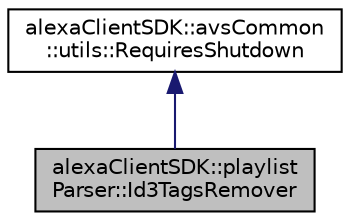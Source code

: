 digraph "alexaClientSDK::playlistParser::Id3TagsRemover"
{
  edge [fontname="Helvetica",fontsize="10",labelfontname="Helvetica",labelfontsize="10"];
  node [fontname="Helvetica",fontsize="10",shape=record];
  Node2 [label="alexaClientSDK::playlist\lParser::Id3TagsRemover",height=0.2,width=0.4,color="black", fillcolor="grey75", style="filled", fontcolor="black"];
  Node3 -> Node2 [dir="back",color="midnightblue",fontsize="10",style="solid",fontname="Helvetica"];
  Node3 [label="alexaClientSDK::avsCommon\l::utils::RequiresShutdown",height=0.2,width=0.4,color="black", fillcolor="white", style="filled",URL="$classalexa_client_s_d_k_1_1avs_common_1_1utils_1_1_requires_shutdown.html"];
}
